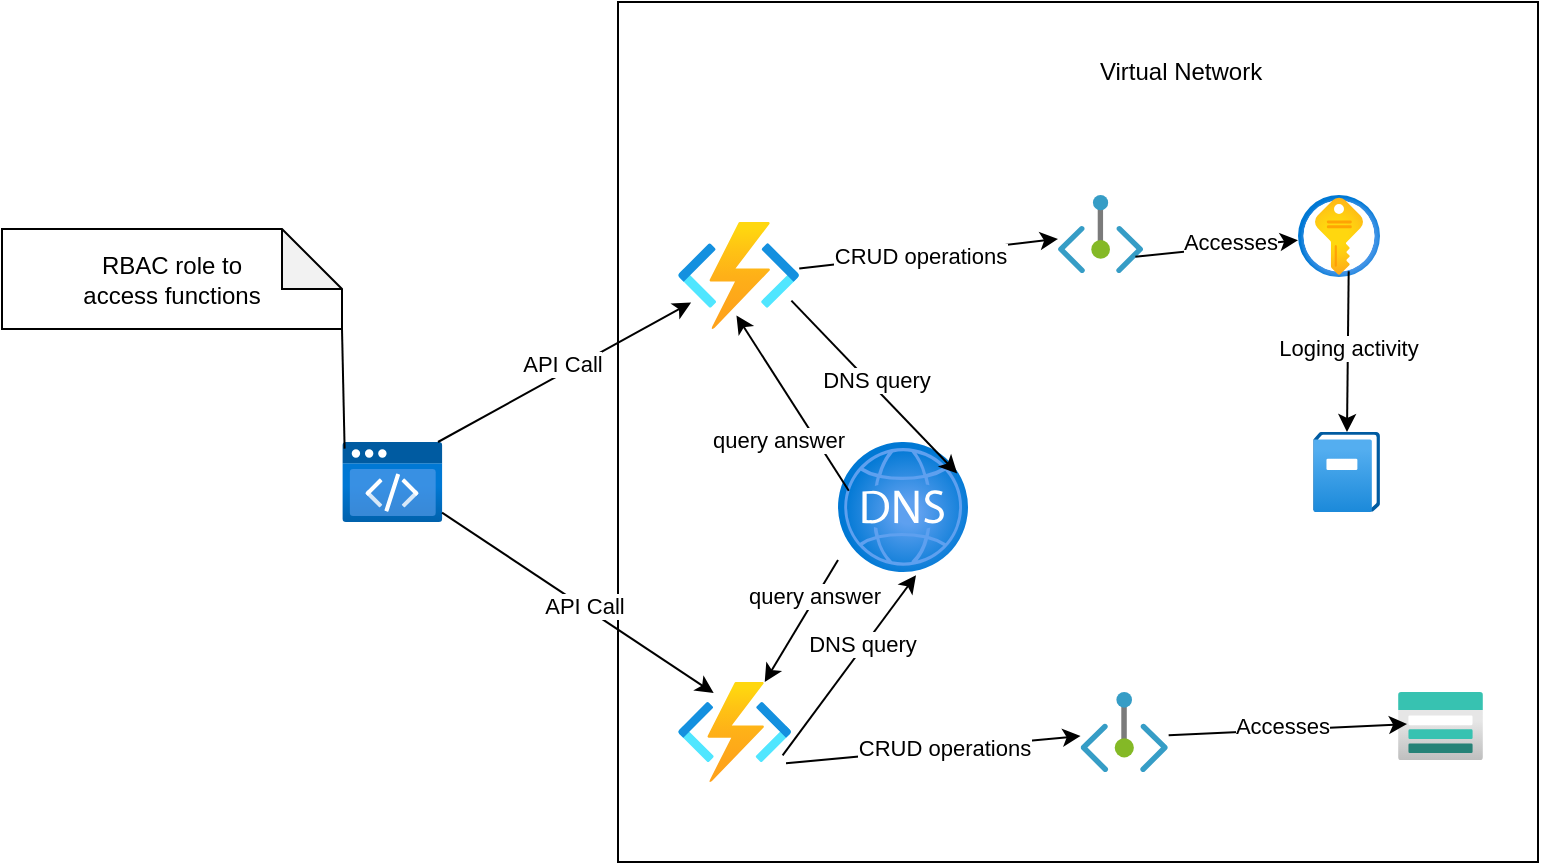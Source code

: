 <mxfile version="28.2.5">
  <diagram name="Page-1" id="WxBq3GJKKP4GM-sq3j4B">
    <mxGraphModel dx="1886" dy="1366" grid="1" gridSize="10" guides="1" tooltips="1" connect="1" arrows="1" fold="1" page="1" pageScale="1" pageWidth="1100" pageHeight="850" math="0" shadow="0">
      <root>
        <mxCell id="0" />
        <mxCell id="1" parent="0" />
        <mxCell id="Acxd27RXnP2o-lXwWzhu-13" value="" style="rounded=0;whiteSpace=wrap;html=1;" vertex="1" parent="1">
          <mxGeometry x="240" y="-30" width="460" height="430" as="geometry" />
        </mxCell>
        <mxCell id="Acxd27RXnP2o-lXwWzhu-1" value="" style="image;aspect=fixed;html=1;points=[];align=center;fontSize=12;image=img/lib/azure2/compute/Function_Apps.svg;" vertex="1" parent="1">
          <mxGeometry x="270" y="80" width="60.63" height="53.5" as="geometry" />
        </mxCell>
        <mxCell id="Acxd27RXnP2o-lXwWzhu-2" value="" style="image;aspect=fixed;html=1;points=[];align=center;fontSize=12;image=img/lib/azure2/compute/Function_Apps.svg;" vertex="1" parent="1">
          <mxGeometry x="270" y="310" width="56.67" height="50" as="geometry" />
        </mxCell>
        <mxCell id="Acxd27RXnP2o-lXwWzhu-3" value="" style="image;aspect=fixed;html=1;points=[];align=center;fontSize=12;image=img/lib/azure2/management_governance/Activity_Log.svg;" vertex="1" parent="1">
          <mxGeometry x="587.57" y="185" width="33.43" height="40" as="geometry" />
        </mxCell>
        <mxCell id="Acxd27RXnP2o-lXwWzhu-4" value="" style="image;aspect=fixed;html=1;points=[];align=center;fontSize=12;image=img/lib/azure2/preview/Static_Apps.svg;" vertex="1" parent="1">
          <mxGeometry x="102" y="190" width="50.37" height="40" as="geometry" />
        </mxCell>
        <mxCell id="Acxd27RXnP2o-lXwWzhu-5" value="" style="image;aspect=fixed;html=1;points=[];align=center;fontSize=12;image=img/lib/azure2/security/Key_Vaults.svg;" vertex="1" parent="1">
          <mxGeometry x="580" y="66.5" width="41" height="41" as="geometry" />
        </mxCell>
        <mxCell id="Acxd27RXnP2o-lXwWzhu-6" value="" style="image;aspect=fixed;html=1;points=[];align=center;fontSize=12;image=img/lib/azure2/networking/Private_Endpoint.svg;" vertex="1" parent="1">
          <mxGeometry x="460" y="66.5" width="42.55" height="39" as="geometry" />
        </mxCell>
        <mxCell id="Acxd27RXnP2o-lXwWzhu-7" value="" style="image;aspect=fixed;html=1;points=[];align=center;fontSize=12;image=img/lib/azure2/networking/Private_Endpoint.svg;" vertex="1" parent="1">
          <mxGeometry x="471.28" y="315" width="43.64" height="40" as="geometry" />
        </mxCell>
        <mxCell id="Acxd27RXnP2o-lXwWzhu-9" value="" style="image;aspect=fixed;html=1;points=[];align=center;fontSize=12;image=img/lib/azure2/storage/Storage_Accounts.svg;" vertex="1" parent="1">
          <mxGeometry x="630" y="315" width="42.5" height="34" as="geometry" />
        </mxCell>
        <mxCell id="Acxd27RXnP2o-lXwWzhu-12" value="" style="image;aspect=fixed;html=1;points=[];align=center;fontSize=12;image=img/lib/azure2/networking/DNS_Zones.svg;" vertex="1" parent="1">
          <mxGeometry x="350" y="190" width="65" height="65" as="geometry" />
        </mxCell>
        <mxCell id="Acxd27RXnP2o-lXwWzhu-14" value="Virtual Network" style="text;html=1;align=center;verticalAlign=middle;resizable=0;points=[];autosize=1;strokeColor=none;fillColor=none;" vertex="1" parent="1">
          <mxGeometry x="471.28" y="-10" width="100" height="30" as="geometry" />
        </mxCell>
        <mxCell id="Acxd27RXnP2o-lXwWzhu-15" value="" style="endArrow=classic;html=1;rounded=0;exitX=0.953;exitY=0;exitDx=0;exitDy=0;exitPerimeter=0;entryX=0.108;entryY=0.753;entryDx=0;entryDy=0;entryPerimeter=0;" edge="1" parent="1" source="Acxd27RXnP2o-lXwWzhu-4" target="Acxd27RXnP2o-lXwWzhu-1">
          <mxGeometry width="50" height="50" relative="1" as="geometry">
            <mxPoint x="440" y="190" as="sourcePoint" />
            <mxPoint x="490" y="140" as="targetPoint" />
          </mxGeometry>
        </mxCell>
        <mxCell id="Acxd27RXnP2o-lXwWzhu-17" value="API Call" style="edgeLabel;html=1;align=center;verticalAlign=middle;resizable=0;points=[];" vertex="1" connectable="0" parent="Acxd27RXnP2o-lXwWzhu-15">
          <mxGeometry x="0.143" y="-1" relative="1" as="geometry">
            <mxPoint x="-11" as="offset" />
          </mxGeometry>
        </mxCell>
        <mxCell id="Acxd27RXnP2o-lXwWzhu-16" value="" style="endArrow=classic;html=1;rounded=0;exitX=0.993;exitY=0.883;exitDx=0;exitDy=0;exitPerimeter=0;entryX=0.315;entryY=0.111;entryDx=0;entryDy=0;entryPerimeter=0;" edge="1" parent="1" source="Acxd27RXnP2o-lXwWzhu-4" target="Acxd27RXnP2o-lXwWzhu-2">
          <mxGeometry width="50" height="50" relative="1" as="geometry">
            <mxPoint x="440" y="190" as="sourcePoint" />
            <mxPoint x="490" y="140" as="targetPoint" />
          </mxGeometry>
        </mxCell>
        <mxCell id="Acxd27RXnP2o-lXwWzhu-18" value="API Call" style="edgeLabel;html=1;align=center;verticalAlign=middle;resizable=0;points=[];" vertex="1" connectable="0" parent="Acxd27RXnP2o-lXwWzhu-16">
          <mxGeometry x="0.031" relative="1" as="geometry">
            <mxPoint x="1" as="offset" />
          </mxGeometry>
        </mxCell>
        <mxCell id="Acxd27RXnP2o-lXwWzhu-19" value="" style="endArrow=classic;html=1;rounded=0;exitX=0.923;exitY=0.733;exitDx=0;exitDy=0;exitPerimeter=0;entryX=0.6;entryY=1.025;entryDx=0;entryDy=0;entryPerimeter=0;" edge="1" parent="1" source="Acxd27RXnP2o-lXwWzhu-2" target="Acxd27RXnP2o-lXwWzhu-12">
          <mxGeometry width="50" height="50" relative="1" as="geometry">
            <mxPoint x="440" y="190" as="sourcePoint" />
            <mxPoint x="490" y="140" as="targetPoint" />
          </mxGeometry>
        </mxCell>
        <mxCell id="Acxd27RXnP2o-lXwWzhu-36" value="DNS query" style="edgeLabel;html=1;align=center;verticalAlign=middle;resizable=0;points=[];" vertex="1" connectable="0" parent="Acxd27RXnP2o-lXwWzhu-19">
          <mxGeometry x="0.203" y="1" relative="1" as="geometry">
            <mxPoint y="-1" as="offset" />
          </mxGeometry>
        </mxCell>
        <mxCell id="Acxd27RXnP2o-lXwWzhu-20" value="" style="endArrow=classic;html=1;rounded=0;exitX=0.935;exitY=0.735;exitDx=0;exitDy=0;exitPerimeter=0;entryX=0.917;entryY=0.242;entryDx=0;entryDy=0;entryPerimeter=0;" edge="1" parent="1" source="Acxd27RXnP2o-lXwWzhu-1" target="Acxd27RXnP2o-lXwWzhu-12">
          <mxGeometry width="50" height="50" relative="1" as="geometry">
            <mxPoint x="440" y="190" as="sourcePoint" />
            <mxPoint x="490" y="140" as="targetPoint" />
          </mxGeometry>
        </mxCell>
        <mxCell id="Acxd27RXnP2o-lXwWzhu-30" value="DNS query" style="edgeLabel;html=1;align=center;verticalAlign=middle;resizable=0;points=[];" vertex="1" connectable="0" parent="Acxd27RXnP2o-lXwWzhu-20">
          <mxGeometry x="-0.046" y="3" relative="1" as="geometry">
            <mxPoint as="offset" />
          </mxGeometry>
        </mxCell>
        <mxCell id="Acxd27RXnP2o-lXwWzhu-21" value="" style="endArrow=classic;html=1;rounded=0;entryX=0.482;entryY=0.874;entryDx=0;entryDy=0;entryPerimeter=0;exitX=0.083;exitY=0.375;exitDx=0;exitDy=0;exitPerimeter=0;" edge="1" parent="1" source="Acxd27RXnP2o-lXwWzhu-12" target="Acxd27RXnP2o-lXwWzhu-1">
          <mxGeometry width="50" height="50" relative="1" as="geometry">
            <mxPoint x="370" y="190" as="sourcePoint" />
            <mxPoint x="490" y="140" as="targetPoint" />
          </mxGeometry>
        </mxCell>
        <mxCell id="Acxd27RXnP2o-lXwWzhu-31" value="query answer" style="edgeLabel;html=1;align=center;verticalAlign=middle;resizable=0;points=[];" vertex="1" connectable="0" parent="Acxd27RXnP2o-lXwWzhu-21">
          <mxGeometry x="-0.401" y="1" relative="1" as="geometry">
            <mxPoint x="-18" as="offset" />
          </mxGeometry>
        </mxCell>
        <mxCell id="Acxd27RXnP2o-lXwWzhu-22" value="" style="endArrow=classic;html=1;rounded=0;exitX=0;exitY=0.908;exitDx=0;exitDy=0;exitPerimeter=0;" edge="1" parent="1" source="Acxd27RXnP2o-lXwWzhu-12" target="Acxd27RXnP2o-lXwWzhu-2">
          <mxGeometry width="50" height="50" relative="1" as="geometry">
            <mxPoint x="440" y="190" as="sourcePoint" />
            <mxPoint x="490" y="140" as="targetPoint" />
          </mxGeometry>
        </mxCell>
        <mxCell id="Acxd27RXnP2o-lXwWzhu-37" value="query answer" style="edgeLabel;html=1;align=center;verticalAlign=middle;resizable=0;points=[];" vertex="1" connectable="0" parent="Acxd27RXnP2o-lXwWzhu-22">
          <mxGeometry x="-0.367" y="-1" relative="1" as="geometry">
            <mxPoint y="-1" as="offset" />
          </mxGeometry>
        </mxCell>
        <mxCell id="Acxd27RXnP2o-lXwWzhu-23" value="" style="endArrow=classic;html=1;rounded=0;exitX=0.953;exitY=0.813;exitDx=0;exitDy=0;exitPerimeter=0;" edge="1" parent="1" source="Acxd27RXnP2o-lXwWzhu-2" target="Acxd27RXnP2o-lXwWzhu-7">
          <mxGeometry width="50" height="50" relative="1" as="geometry">
            <mxPoint x="440" y="190" as="sourcePoint" />
            <mxPoint x="490" y="140" as="targetPoint" />
          </mxGeometry>
        </mxCell>
        <mxCell id="Acxd27RXnP2o-lXwWzhu-39" value="CRUD operations" style="edgeLabel;html=1;align=center;verticalAlign=middle;resizable=0;points=[];" vertex="1" connectable="0" parent="Acxd27RXnP2o-lXwWzhu-23">
          <mxGeometry x="0.078" y="1" relative="1" as="geometry">
            <mxPoint as="offset" />
          </mxGeometry>
        </mxCell>
        <mxCell id="Acxd27RXnP2o-lXwWzhu-24" value="" style="endArrow=classic;html=1;rounded=0;" edge="1" parent="1" source="Acxd27RXnP2o-lXwWzhu-1" target="Acxd27RXnP2o-lXwWzhu-6">
          <mxGeometry width="50" height="50" relative="1" as="geometry">
            <mxPoint x="440" y="190" as="sourcePoint" />
            <mxPoint x="490" y="140" as="targetPoint" />
          </mxGeometry>
        </mxCell>
        <mxCell id="Acxd27RXnP2o-lXwWzhu-38" value="CRUD operations" style="edgeLabel;html=1;align=center;verticalAlign=middle;resizable=0;points=[];" vertex="1" connectable="0" parent="Acxd27RXnP2o-lXwWzhu-24">
          <mxGeometry x="-0.062" relative="1" as="geometry">
            <mxPoint as="offset" />
          </mxGeometry>
        </mxCell>
        <mxCell id="Acxd27RXnP2o-lXwWzhu-25" value="" style="endArrow=classic;html=1;rounded=0;exitX=0.909;exitY=0.791;exitDx=0;exitDy=0;exitPerimeter=0;" edge="1" parent="1" source="Acxd27RXnP2o-lXwWzhu-6" target="Acxd27RXnP2o-lXwWzhu-5">
          <mxGeometry width="50" height="50" relative="1" as="geometry">
            <mxPoint x="440" y="190" as="sourcePoint" />
            <mxPoint x="490" y="140" as="targetPoint" />
          </mxGeometry>
        </mxCell>
        <mxCell id="Acxd27RXnP2o-lXwWzhu-33" value="Accesses" style="edgeLabel;html=1;align=center;verticalAlign=middle;resizable=0;points=[];" vertex="1" connectable="0" parent="Acxd27RXnP2o-lXwWzhu-25">
          <mxGeometry x="0.157" y="4" relative="1" as="geometry">
            <mxPoint y="1" as="offset" />
          </mxGeometry>
        </mxCell>
        <mxCell id="Acxd27RXnP2o-lXwWzhu-26" value="" style="endArrow=classic;html=1;rounded=0;exitX=1.009;exitY=0.542;exitDx=0;exitDy=0;exitPerimeter=0;entryX=0.106;entryY=0.471;entryDx=0;entryDy=0;entryPerimeter=0;" edge="1" parent="1" source="Acxd27RXnP2o-lXwWzhu-7" target="Acxd27RXnP2o-lXwWzhu-9">
          <mxGeometry width="50" height="50" relative="1" as="geometry">
            <mxPoint x="440" y="190" as="sourcePoint" />
            <mxPoint x="490" y="140" as="targetPoint" />
          </mxGeometry>
        </mxCell>
        <mxCell id="Acxd27RXnP2o-lXwWzhu-34" value="Accesses" style="edgeLabel;html=1;align=center;verticalAlign=middle;resizable=0;points=[];" vertex="1" connectable="0" parent="Acxd27RXnP2o-lXwWzhu-26">
          <mxGeometry x="-0.062" y="-3" relative="1" as="geometry">
            <mxPoint y="-5" as="offset" />
          </mxGeometry>
        </mxCell>
        <mxCell id="Acxd27RXnP2o-lXwWzhu-27" value="" style="endArrow=classic;html=1;rounded=0;exitX=0.618;exitY=0.931;exitDx=0;exitDy=0;exitPerimeter=0;" edge="1" parent="1" source="Acxd27RXnP2o-lXwWzhu-5" target="Acxd27RXnP2o-lXwWzhu-3">
          <mxGeometry width="50" height="50" relative="1" as="geometry">
            <mxPoint x="440" y="190" as="sourcePoint" />
            <mxPoint x="490" y="140" as="targetPoint" />
          </mxGeometry>
        </mxCell>
        <mxCell id="Acxd27RXnP2o-lXwWzhu-32" value="Loging activity" style="edgeLabel;html=1;align=center;verticalAlign=middle;resizable=0;points=[];" vertex="1" connectable="0" parent="Acxd27RXnP2o-lXwWzhu-27">
          <mxGeometry x="-0.054" relative="1" as="geometry">
            <mxPoint as="offset" />
          </mxGeometry>
        </mxCell>
        <mxCell id="Acxd27RXnP2o-lXwWzhu-28" value="RBAC role to&lt;div&gt;access functions&lt;/div&gt;" style="shape=note;whiteSpace=wrap;html=1;backgroundOutline=1;darkOpacity=0.05;" vertex="1" parent="1">
          <mxGeometry x="-68" y="83.5" width="170" height="50" as="geometry" />
        </mxCell>
        <mxCell id="Acxd27RXnP2o-lXwWzhu-29" value="" style="endArrow=none;html=1;rounded=0;entryX=1;entryY=1;entryDx=0;entryDy=0;entryPerimeter=0;exitX=0.026;exitY=0.083;exitDx=0;exitDy=0;exitPerimeter=0;" edge="1" parent="1" source="Acxd27RXnP2o-lXwWzhu-4" target="Acxd27RXnP2o-lXwWzhu-28">
          <mxGeometry width="50" height="50" relative="1" as="geometry">
            <mxPoint x="102" y="189" as="sourcePoint" />
            <mxPoint x="410" y="140" as="targetPoint" />
          </mxGeometry>
        </mxCell>
      </root>
    </mxGraphModel>
  </diagram>
</mxfile>
